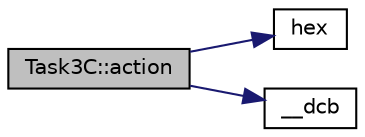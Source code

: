 digraph "Task3C::action"
{
  bgcolor="transparent";
  edge [fontname="Helvetica",fontsize="10",labelfontname="Helvetica",labelfontsize="10"];
  node [fontname="Helvetica",fontsize="10",shape=record];
  rankdir="LR";
  Node1 [label="Task3C::action",height=0.2,width=0.4,color="black", fillcolor="grey75", style="filled", fontcolor="black"];
  Node1 -> Node2 [color="midnightblue",fontsize="10",style="solid",fontname="Helvetica"];
  Node2 [label="hex",height=0.2,width=0.4,color="black",URL="$o__stream_8h.html#ac9bf4a3a6b7a2f0105d73ce270f5e69d",tooltip="switch basis of o_stream to hexadecimal "];
  Node1 -> Node3 [color="midnightblue",fontsize="10",style="solid",fontname="Helvetica"];
  Node3 [label="__dcb",height=0.2,width=0.4,color="black",URL="$task3C_8cc.html#adccba38b355e8f19b544cd89bcf49400"];
}
